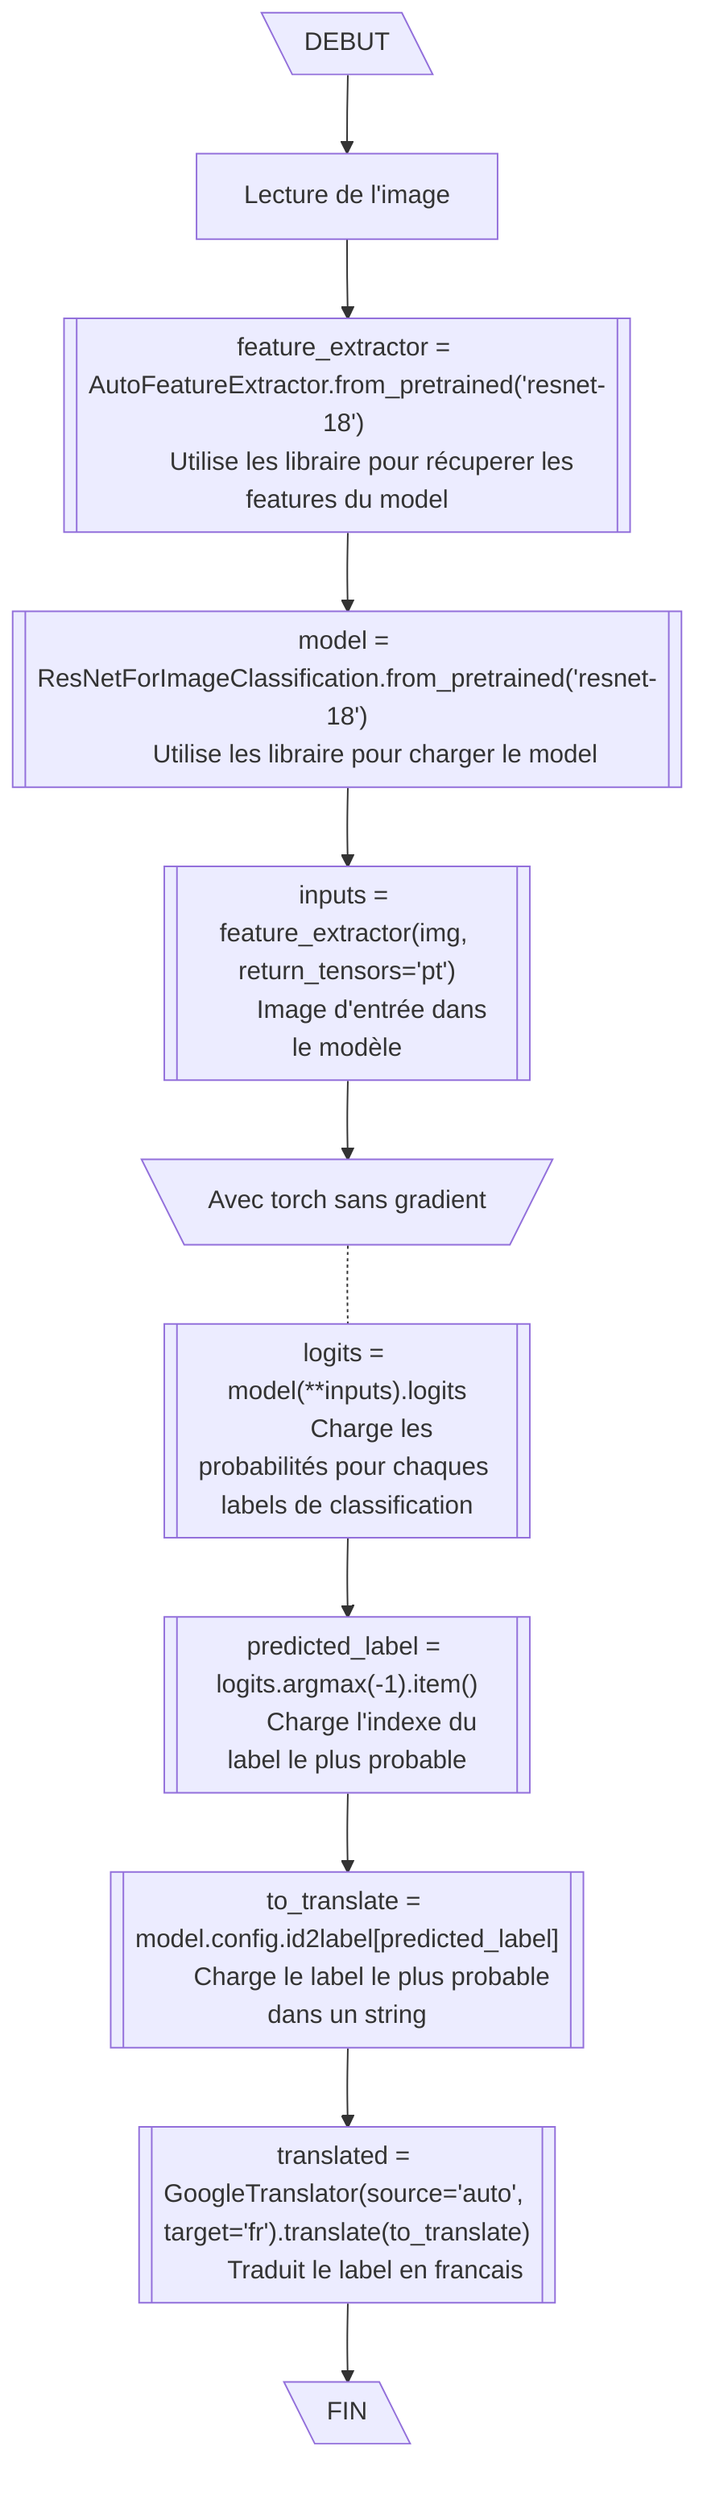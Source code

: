 flowchart TD
    DEBUT[\DEBUT\]
    FIN[\FIN\]

    LEC["Lecture de l'image"]
    
    FEAT[["feature_extractor = AutoFeatureExtractor.from_pretrained('resnet-18') 
        Utilise les libraire pour récuperer les features du model"]]
    
    MOD[["model = ResNetForImageClassification.from_pretrained('resnet-18')
        Utilise les libraire pour charger le model"]]

    IN[["inputs = feature_extractor(img, return_tensors='pt')
        Image d'entrée dans le modèle"]]

    NOGRAD[\"Avec torch sans gradient"/]

    LOG[["logits = model(**inputs).logits
        Charge les probabilités pour chaques labels de classification"]]

    PROB[["predicted_label = logits.argmax(-1).item()
        Charge l'indexe du label le plus probable"]]

    LBL[["to_translate = model.config.id2label[predicted_label]
        Charge le label le plus probable dans un string"]]
    
    LBLFR[["translated = GoogleTranslator(source='auto', target='fr').translate(to_translate)
        Traduit le label en francais"]]

    DEBUT --> LEC --> FEAT --> MOD --> IN --> NOGRAD -.- LOG --> PROB --> LBL --> LBLFR --> FIN